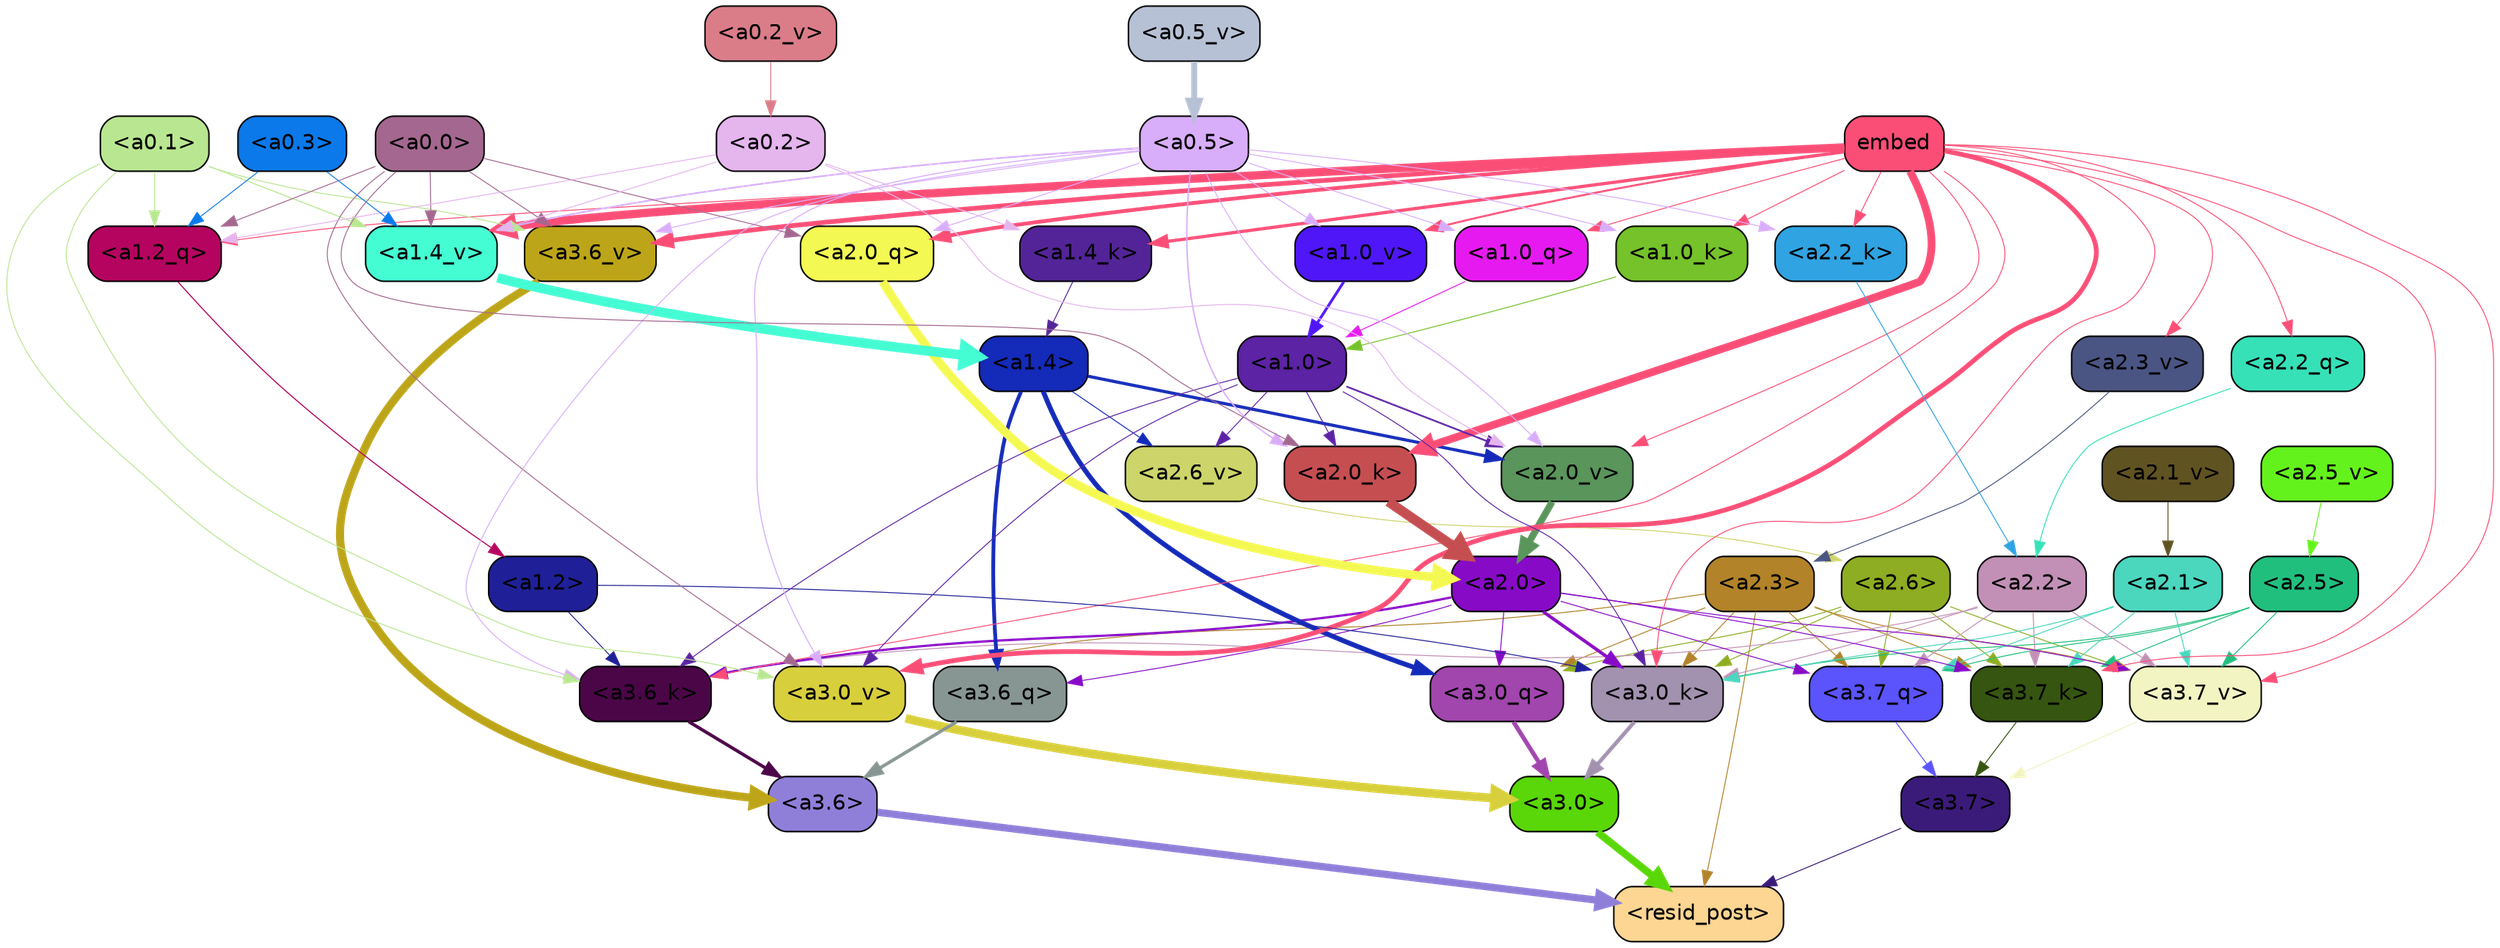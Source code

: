 strict digraph "" {
	graph [bgcolor=transparent,
		layout=dot,
		overlap=false,
		splines=true
	];
	"<a3.7>"	[color=black,
		fillcolor="#3b1b79",
		fontname=Helvetica,
		shape=box,
		style="filled, rounded"];
	"<resid_post>"	[color=black,
		fillcolor="#fcd692",
		fontname=Helvetica,
		shape=box,
		style="filled, rounded"];
	"<a3.7>" -> "<resid_post>"	[color="#3b1b79",
		penwidth=0.6];
	"<a3.6>"	[color=black,
		fillcolor="#907fd9",
		fontname=Helvetica,
		shape=box,
		style="filled, rounded"];
	"<a3.6>" -> "<resid_post>"	[color="#907fd9",
		penwidth=4.7534414529800415];
	"<a3.0>"	[color=black,
		fillcolor="#5ad708",
		fontname=Helvetica,
		shape=box,
		style="filled, rounded"];
	"<a3.0>" -> "<resid_post>"	[color="#5ad708",
		penwidth=4.898576855659485];
	"<a2.3>"	[color=black,
		fillcolor="#b28329",
		fontname=Helvetica,
		shape=box,
		style="filled, rounded"];
	"<a2.3>" -> "<resid_post>"	[color="#b28329",
		penwidth=0.6];
	"<a3.7_q>"	[color=black,
		fillcolor="#5b53fc",
		fontname=Helvetica,
		shape=box,
		style="filled, rounded"];
	"<a2.3>" -> "<a3.7_q>"	[color="#b28329",
		penwidth=0.6];
	"<a3.0_q>"	[color=black,
		fillcolor="#a146ad",
		fontname=Helvetica,
		shape=box,
		style="filled, rounded"];
	"<a2.3>" -> "<a3.0_q>"	[color="#b28329",
		penwidth=0.6];
	"<a3.7_k>"	[color=black,
		fillcolor="#365511",
		fontname=Helvetica,
		shape=box,
		style="filled, rounded"];
	"<a2.3>" -> "<a3.7_k>"	[color="#b28329",
		penwidth=0.6];
	"<a3.0_k>"	[color=black,
		fillcolor="#a291af",
		fontname=Helvetica,
		shape=box,
		style="filled, rounded"];
	"<a2.3>" -> "<a3.0_k>"	[color="#b28329",
		penwidth=0.6];
	"<a3.7_v>"	[color=black,
		fillcolor="#f2f4c2",
		fontname=Helvetica,
		shape=box,
		style="filled, rounded"];
	"<a2.3>" -> "<a3.7_v>"	[color="#b28329",
		penwidth=0.6];
	"<a3.0_v>"	[color=black,
		fillcolor="#d8cf3d",
		fontname=Helvetica,
		shape=box,
		style="filled, rounded"];
	"<a2.3>" -> "<a3.0_v>"	[color="#b28329",
		penwidth=0.6];
	"<a3.7_q>" -> "<a3.7>"	[color="#5b53fc",
		penwidth=0.6];
	"<a3.6_q>"	[color=black,
		fillcolor="#889693",
		fontname=Helvetica,
		shape=box,
		style="filled, rounded"];
	"<a3.6_q>" -> "<a3.6>"	[color="#889693",
		penwidth=2.160832464694977];
	"<a3.0_q>" -> "<a3.0>"	[color="#a146ad",
		penwidth=2.870753765106201];
	"<a3.7_k>" -> "<a3.7>"	[color="#365511",
		penwidth=0.6];
	"<a3.6_k>"	[color=black,
		fillcolor="#4b0648",
		fontname=Helvetica,
		shape=box,
		style="filled, rounded"];
	"<a3.6_k>" -> "<a3.6>"	[color="#4b0648",
		penwidth=2.13908451795578];
	"<a3.0_k>" -> "<a3.0>"	[color="#a291af",
		penwidth=2.520303964614868];
	"<a3.7_v>" -> "<a3.7>"	[color="#f2f4c2",
		penwidth=0.6];
	"<a3.6_v>"	[color=black,
		fillcolor="#bda519",
		fontname=Helvetica,
		shape=box,
		style="filled, rounded"];
	"<a3.6_v>" -> "<a3.6>"	[color="#bda519",
		penwidth=5.297133803367615];
	"<a3.0_v>" -> "<a3.0>"	[color="#d8cf3d",
		penwidth=5.680712580680847];
	"<a2.6>"	[color=black,
		fillcolor="#8ead22",
		fontname=Helvetica,
		shape=box,
		style="filled, rounded"];
	"<a2.6>" -> "<a3.7_q>"	[color="#8ead22",
		penwidth=0.6];
	"<a2.6>" -> "<a3.0_q>"	[color="#8ead22",
		penwidth=0.6];
	"<a2.6>" -> "<a3.7_k>"	[color="#8ead22",
		penwidth=0.6];
	"<a2.6>" -> "<a3.0_k>"	[color="#8ead22",
		penwidth=0.6];
	"<a2.6>" -> "<a3.7_v>"	[color="#8ead22",
		penwidth=0.6];
	"<a2.5>"	[color=black,
		fillcolor="#21bf7e",
		fontname=Helvetica,
		shape=box,
		style="filled, rounded"];
	"<a2.5>" -> "<a3.7_q>"	[color="#21bf7e",
		penwidth=0.6];
	"<a2.5>" -> "<a3.7_k>"	[color="#21bf7e",
		penwidth=0.6];
	"<a2.5>" -> "<a3.0_k>"	[color="#21bf7e",
		penwidth=0.6];
	"<a2.5>" -> "<a3.7_v>"	[color="#21bf7e",
		penwidth=0.6];
	"<a2.2>"	[color=black,
		fillcolor="#c290b6",
		fontname=Helvetica,
		shape=box,
		style="filled, rounded"];
	"<a2.2>" -> "<a3.7_q>"	[color="#c290b6",
		penwidth=0.6];
	"<a2.2>" -> "<a3.7_k>"	[color="#c290b6",
		penwidth=0.6];
	"<a2.2>" -> "<a3.6_k>"	[color="#c290b6",
		penwidth=0.6];
	"<a2.2>" -> "<a3.0_k>"	[color="#c290b6",
		penwidth=0.6];
	"<a2.2>" -> "<a3.7_v>"	[color="#c290b6",
		penwidth=0.6];
	"<a2.1>"	[color=black,
		fillcolor="#4bd7be",
		fontname=Helvetica,
		shape=box,
		style="filled, rounded"];
	"<a2.1>" -> "<a3.7_q>"	[color="#4bd7be",
		penwidth=0.6];
	"<a2.1>" -> "<a3.7_k>"	[color="#4bd7be",
		penwidth=0.6];
	"<a2.1>" -> "<a3.0_k>"	[color="#4bd7be",
		penwidth=0.6];
	"<a2.1>" -> "<a3.7_v>"	[color="#4bd7be",
		penwidth=0.6];
	"<a2.0>"	[color=black,
		fillcolor="#870bc6",
		fontname=Helvetica,
		shape=box,
		style="filled, rounded"];
	"<a2.0>" -> "<a3.7_q>"	[color="#870bc6",
		penwidth=0.6];
	"<a2.0>" -> "<a3.6_q>"	[color="#870bc6",
		penwidth=0.6];
	"<a2.0>" -> "<a3.0_q>"	[color="#870bc6",
		penwidth=0.6];
	"<a2.0>" -> "<a3.7_k>"	[color="#870bc6",
		penwidth=0.6];
	"<a2.0>" -> "<a3.6_k>"	[color="#870bc6",
		penwidth=1.4855384826660156];
	"<a2.0>" -> "<a3.0_k>"	[color="#870bc6",
		penwidth=2.142689883708954];
	"<a2.0>" -> "<a3.7_v>"	[color="#870bc6",
		penwidth=0.6];
	"<a1.4>"	[color=black,
		fillcolor="#142ab8",
		fontname=Helvetica,
		shape=box,
		style="filled, rounded"];
	"<a1.4>" -> "<a3.6_q>"	[color="#142ab8",
		penwidth=2.4767253398895264];
	"<a1.4>" -> "<a3.0_q>"	[color="#142ab8",
		penwidth=3.192750334739685];
	"<a2.6_v>"	[color=black,
		fillcolor="#cdd469",
		fontname=Helvetica,
		shape=box,
		style="filled, rounded"];
	"<a1.4>" -> "<a2.6_v>"	[color="#142ab8",
		penwidth=0.6];
	"<a2.0_v>"	[color=black,
		fillcolor="#5a955b",
		fontname=Helvetica,
		shape=box,
		style="filled, rounded"];
	"<a1.4>" -> "<a2.0_v>"	[color="#142ab8",
		penwidth=2.0349366441369057];
	embed	[color=black,
		fillcolor="#fb4e76",
		fontname=Helvetica,
		shape=box,
		style="filled, rounded"];
	embed -> "<a3.7_k>"	[color="#fb4e76",
		penwidth=0.6];
	embed -> "<a3.6_k>"	[color="#fb4e76",
		penwidth=0.6];
	embed -> "<a3.0_k>"	[color="#fb4e76",
		penwidth=0.6015868484973907];
	embed -> "<a3.7_v>"	[color="#fb4e76",
		penwidth=0.6];
	embed -> "<a3.6_v>"	[color="#fb4e76",
		penwidth=3.067279100418091];
	embed -> "<a3.0_v>"	[color="#fb4e76",
		penwidth=3.0891895294189453];
	"<a2.2_q>"	[color=black,
		fillcolor="#36e1b8",
		fontname=Helvetica,
		shape=box,
		style="filled, rounded"];
	embed -> "<a2.2_q>"	[color="#fb4e76",
		penwidth=0.6];
	"<a2.0_q>"	[color=black,
		fillcolor="#f3f852",
		fontname=Helvetica,
		shape=box,
		style="filled, rounded"];
	embed -> "<a2.0_q>"	[color="#fb4e76",
		penwidth=2.482962191104889];
	"<a2.2_k>"	[color=black,
		fillcolor="#30a3e2",
		fontname=Helvetica,
		shape=box,
		style="filled, rounded"];
	embed -> "<a2.2_k>"	[color="#fb4e76",
		penwidth=0.6];
	"<a2.0_k>"	[color=black,
		fillcolor="#c54e51",
		fontname=Helvetica,
		shape=box,
		style="filled, rounded"];
	embed -> "<a2.0_k>"	[color="#fb4e76",
		penwidth=5.09069561958313];
	"<a2.3_v>"	[color=black,
		fillcolor="#4b5583",
		fontname=Helvetica,
		shape=box,
		style="filled, rounded"];
	embed -> "<a2.3_v>"	[color="#fb4e76",
		penwidth=0.6];
	embed -> "<a2.0_v>"	[color="#fb4e76",
		penwidth=0.6];
	"<a1.2_q>"	[color=black,
		fillcolor="#b5045f",
		fontname=Helvetica,
		shape=box,
		style="filled, rounded"];
	embed -> "<a1.2_q>"	[color="#fb4e76",
		penwidth=0.6];
	"<a1.0_q>"	[color=black,
		fillcolor="#e61af0",
		fontname=Helvetica,
		shape=box,
		style="filled, rounded"];
	embed -> "<a1.0_q>"	[color="#fb4e76",
		penwidth=0.6];
	"<a1.4_k>"	[color=black,
		fillcolor="#532497",
		fontname=Helvetica,
		shape=box,
		style="filled, rounded"];
	embed -> "<a1.4_k>"	[color="#fb4e76",
		penwidth=2.0865602493286133];
	"<a1.0_k>"	[color=black,
		fillcolor="#75c22a",
		fontname=Helvetica,
		shape=box,
		style="filled, rounded"];
	embed -> "<a1.0_k>"	[color="#fb4e76",
		penwidth=0.6];
	"<a1.4_v>"	[color=black,
		fillcolor="#44fdd3",
		fontname=Helvetica,
		shape=box,
		style="filled, rounded"];
	embed -> "<a1.4_v>"	[color="#fb4e76",
		penwidth=5.391523122787476];
	"<a1.0_v>"	[color=black,
		fillcolor="#4f16f8",
		fontname=Helvetica,
		shape=box,
		style="filled, rounded"];
	embed -> "<a1.0_v>"	[color="#fb4e76",
		penwidth=1.2820317149162292];
	"<a1.2>"	[color=black,
		fillcolor="#1f2097",
		fontname=Helvetica,
		shape=box,
		style="filled, rounded"];
	"<a1.2>" -> "<a3.6_k>"	[color="#1f2097",
		penwidth=0.6];
	"<a1.2>" -> "<a3.0_k>"	[color="#1f2097",
		penwidth=0.6];
	"<a1.0>"	[color=black,
		fillcolor="#5c23a4",
		fontname=Helvetica,
		shape=box,
		style="filled, rounded"];
	"<a1.0>" -> "<a3.6_k>"	[color="#5c23a4",
		penwidth=0.6];
	"<a1.0>" -> "<a3.0_k>"	[color="#5c23a4",
		penwidth=0.6];
	"<a1.0>" -> "<a3.0_v>"	[color="#5c23a4",
		penwidth=0.6];
	"<a1.0>" -> "<a2.0_k>"	[color="#5c23a4",
		penwidth=0.6];
	"<a1.0>" -> "<a2.6_v>"	[color="#5c23a4",
		penwidth=0.6];
	"<a1.0>" -> "<a2.0_v>"	[color="#5c23a4",
		penwidth=1.1342760920524597];
	"<a0.5>"	[color=black,
		fillcolor="#d8adfa",
		fontname=Helvetica,
		shape=box,
		style="filled, rounded"];
	"<a0.5>" -> "<a3.6_k>"	[color="#d8adfa",
		penwidth=0.6];
	"<a0.5>" -> "<a3.6_v>"	[color="#d8adfa",
		penwidth=0.6];
	"<a0.5>" -> "<a3.0_v>"	[color="#d8adfa",
		penwidth=0.6549575447570533];
	"<a0.5>" -> "<a2.0_q>"	[color="#d8adfa",
		penwidth=0.6];
	"<a0.5>" -> "<a2.2_k>"	[color="#d8adfa",
		penwidth=0.6];
	"<a0.5>" -> "<a2.0_k>"	[color="#d8adfa",
		penwidth=0.8980485796928406];
	"<a0.5>" -> "<a2.0_v>"	[color="#d8adfa",
		penwidth=0.6];
	"<a0.5>" -> "<a1.0_q>"	[color="#d8adfa",
		penwidth=0.6];
	"<a0.5>" -> "<a1.0_k>"	[color="#d8adfa",
		penwidth=0.6];
	"<a0.5>" -> "<a1.4_v>"	[color="#d8adfa",
		penwidth=1.060444712638855];
	"<a0.5>" -> "<a1.0_v>"	[color="#d8adfa",
		penwidth=0.6];
	"<a0.1>"	[color=black,
		fillcolor="#b9e791",
		fontname=Helvetica,
		shape=box,
		style="filled, rounded"];
	"<a0.1>" -> "<a3.6_k>"	[color="#b9e791",
		penwidth=0.6];
	"<a0.1>" -> "<a3.6_v>"	[color="#b9e791",
		penwidth=0.6];
	"<a0.1>" -> "<a3.0_v>"	[color="#b9e791",
		penwidth=0.6];
	"<a0.1>" -> "<a1.2_q>"	[color="#b9e791",
		penwidth=0.6];
	"<a0.1>" -> "<a1.4_v>"	[color="#b9e791",
		penwidth=0.6688870191574097];
	"<a0.0>"	[color=black,
		fillcolor="#a46890",
		fontname=Helvetica,
		shape=box,
		style="filled, rounded"];
	"<a0.0>" -> "<a3.6_v>"	[color="#a46890",
		penwidth=0.6];
	"<a0.0>" -> "<a3.0_v>"	[color="#a46890",
		penwidth=0.6];
	"<a0.0>" -> "<a2.0_q>"	[color="#a46890",
		penwidth=0.6];
	"<a0.0>" -> "<a2.0_k>"	[color="#a46890",
		penwidth=0.6];
	"<a0.0>" -> "<a1.2_q>"	[color="#a46890",
		penwidth=0.6];
	"<a0.0>" -> "<a1.4_v>"	[color="#a46890",
		penwidth=0.6];
	"<a2.2_q>" -> "<a2.2>"	[color="#36e1b8",
		penwidth=0.6];
	"<a2.0_q>" -> "<a2.0>"	[color="#f3f852",
		penwidth=5.653985500335693];
	"<a2.2_k>" -> "<a2.2>"	[color="#30a3e2",
		penwidth=0.6];
	"<a2.0_k>" -> "<a2.0>"	[color="#c54e51",
		penwidth=6.397904872894287];
	"<a2.6_v>" -> "<a2.6>"	[color="#cdd469",
		penwidth=0.6];
	"<a2.5_v>"	[color=black,
		fillcolor="#64f21c",
		fontname=Helvetica,
		shape=box,
		style="filled, rounded"];
	"<a2.5_v>" -> "<a2.5>"	[color="#64f21c",
		penwidth=0.6];
	"<a2.3_v>" -> "<a2.3>"	[color="#4b5583",
		penwidth=0.6];
	"<a2.1_v>"	[color=black,
		fillcolor="#605322",
		fontname=Helvetica,
		shape=box,
		style="filled, rounded"];
	"<a2.1_v>" -> "<a2.1>"	[color="#605322",
		penwidth=0.6];
	"<a2.0_v>" -> "<a2.0>"	[color="#5a955b",
		penwidth=4.48047137260437];
	"<a0.2>"	[color=black,
		fillcolor="#e5b5ee",
		fontname=Helvetica,
		shape=box,
		style="filled, rounded"];
	"<a0.2>" -> "<a2.0_v>"	[color="#e5b5ee",
		penwidth=0.6];
	"<a0.2>" -> "<a1.2_q>"	[color="#e5b5ee",
		penwidth=0.6];
	"<a0.2>" -> "<a1.4_k>"	[color="#e5b5ee",
		penwidth=0.6];
	"<a0.2>" -> "<a1.4_v>"	[color="#e5b5ee",
		penwidth=0.6];
	"<a1.2_q>" -> "<a1.2>"	[color="#b5045f",
		penwidth=0.702675461769104];
	"<a1.0_q>" -> "<a1.0>"	[color="#e61af0",
		penwidth=0.6];
	"<a1.4_k>" -> "<a1.4>"	[color="#532497",
		penwidth=0.6];
	"<a1.0_k>" -> "<a1.0>"	[color="#75c22a",
		penwidth=0.6];
	"<a1.4_v>" -> "<a1.4>"	[color="#44fdd3",
		penwidth=6.273579955101013];
	"<a1.0_v>" -> "<a1.0>"	[color="#4f16f8",
		penwidth=1.7821020036935806];
	"<a0.3>"	[color=black,
		fillcolor="#0b79ea",
		fontname=Helvetica,
		shape=box,
		style="filled, rounded"];
	"<a0.3>" -> "<a1.2_q>"	[color="#0b79ea",
		penwidth=0.6];
	"<a0.3>" -> "<a1.4_v>"	[color="#0b79ea",
		penwidth=0.6];
	"<a0.5_v>"	[color=black,
		fillcolor="#b7c1d5",
		fontname=Helvetica,
		shape=box,
		style="filled, rounded"];
	"<a0.5_v>" -> "<a0.5>"	[color="#b7c1d5",
		penwidth=3.851448491215706];
	"<a0.2_v>"	[color=black,
		fillcolor="#da7d89",
		fontname=Helvetica,
		shape=box,
		style="filled, rounded"];
	"<a0.2_v>" -> "<a0.2>"	[color="#da7d89",
		penwidth=0.6];
}
